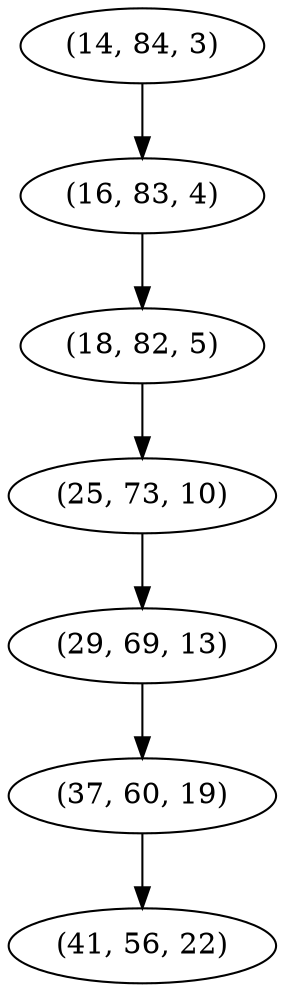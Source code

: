 digraph tree {
    "(14, 84, 3)";
    "(16, 83, 4)";
    "(18, 82, 5)";
    "(25, 73, 10)";
    "(29, 69, 13)";
    "(37, 60, 19)";
    "(41, 56, 22)";
    "(14, 84, 3)" -> "(16, 83, 4)";
    "(16, 83, 4)" -> "(18, 82, 5)";
    "(18, 82, 5)" -> "(25, 73, 10)";
    "(25, 73, 10)" -> "(29, 69, 13)";
    "(29, 69, 13)" -> "(37, 60, 19)";
    "(37, 60, 19)" -> "(41, 56, 22)";
}
